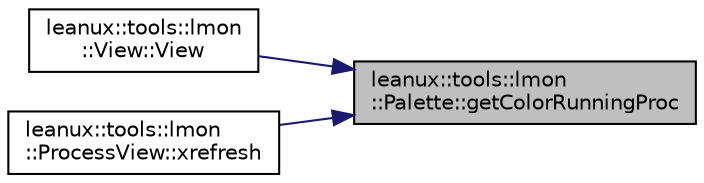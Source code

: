 digraph "leanux::tools::lmon::Palette::getColorRunningProc"
{
 // LATEX_PDF_SIZE
  bgcolor="transparent";
  edge [fontname="Helvetica",fontsize="10",labelfontname="Helvetica",labelfontsize="10"];
  node [fontname="Helvetica",fontsize="10",shape=record];
  rankdir="RL";
  Node1 [label="leanux::tools::lmon\l::Palette::getColorRunningProc",height=0.2,width=0.4,color="black", fillcolor="grey75", style="filled", fontcolor="black",tooltip="get running process color."];
  Node1 -> Node2 [dir="back",color="midnightblue",fontsize="10",style="solid",fontname="Helvetica"];
  Node2 [label="leanux::tools::lmon\l::View::View",height=0.2,width=0.4,color="black",URL="$classleanux_1_1tools_1_1lmon_1_1View.html#a1d79fb91685ffcecf4d9fe9cbdd01700",tooltip="The constructor specifies location and size of the View on the Screen."];
  Node1 -> Node3 [dir="back",color="midnightblue",fontsize="10",style="solid",fontname="Helvetica"];
  Node3 [label="leanux::tools::lmon\l::ProcessView::xrefresh",height=0.2,width=0.4,color="black",URL="$classleanux_1_1tools_1_1lmon_1_1ProcessView.html#af3566e8ec176744fcd254c558de68eed",tooltip="Refresh/redraw the ProcessView."];
}
